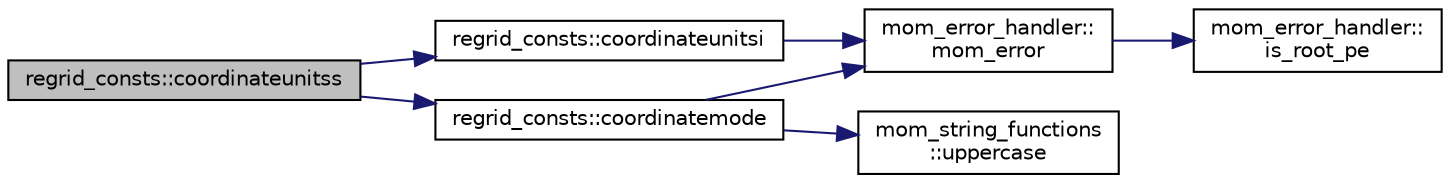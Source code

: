 digraph "regrid_consts::coordinateunitss"
{
 // INTERACTIVE_SVG=YES
 // LATEX_PDF_SIZE
  edge [fontname="Helvetica",fontsize="10",labelfontname="Helvetica",labelfontsize="10"];
  node [fontname="Helvetica",fontsize="10",shape=record];
  rankdir="LR";
  Node1 [label="regrid_consts::coordinateunitss",height=0.2,width=0.4,color="black", fillcolor="grey75", style="filled", fontcolor="black",tooltip="Returns a string with the coordinate units associated with the string defining the coordinate mode."];
  Node1 -> Node2 [color="midnightblue",fontsize="10",style="solid",fontname="Helvetica"];
  Node2 [label="regrid_consts::coordinatemode",height=0.2,width=0.4,color="black", fillcolor="white", style="filled",URL="$namespaceregrid__consts.html#a06ccba5b7b038bed853606a315df306a",tooltip="Parse a string parameter specifying the coordinate mode and return the appropriate enumerated integer..."];
  Node2 -> Node3 [color="midnightblue",fontsize="10",style="solid",fontname="Helvetica"];
  Node3 [label="mom_error_handler::\lmom_error",height=0.2,width=0.4,color="black", fillcolor="white", style="filled",URL="$namespacemom__error__handler.html#a460cfb79a06c29fc249952c2a3710d67",tooltip="This provides a convenient interface for writing an mpp_error message with run-time filter based on a..."];
  Node3 -> Node4 [color="midnightblue",fontsize="10",style="solid",fontname="Helvetica"];
  Node4 [label="mom_error_handler::\lis_root_pe",height=0.2,width=0.4,color="black", fillcolor="white", style="filled",URL="$namespacemom__error__handler.html#ad5f00a53059c72fe2332d1436c80ca71",tooltip="This returns .true. if the current PE is the root PE."];
  Node2 -> Node5 [color="midnightblue",fontsize="10",style="solid",fontname="Helvetica"];
  Node5 [label="mom_string_functions\l::uppercase",height=0.2,width=0.4,color="black", fillcolor="white", style="filled",URL="$namespacemom__string__functions.html#aca148baf726de2f028b7e7baad3c85d4",tooltip="Return a string in which all uppercase letters have been replaced by their lowercase counterparts."];
  Node1 -> Node6 [color="midnightblue",fontsize="10",style="solid",fontname="Helvetica"];
  Node6 [label="regrid_consts::coordinateunitsi",height=0.2,width=0.4,color="black", fillcolor="white", style="filled",URL="$namespaceregrid__consts.html#a66013f9050702cc9015336389c311a4b",tooltip="Returns a string with the coordinate units associated with the enumerated integer,..."];
  Node6 -> Node3 [color="midnightblue",fontsize="10",style="solid",fontname="Helvetica"];
}
